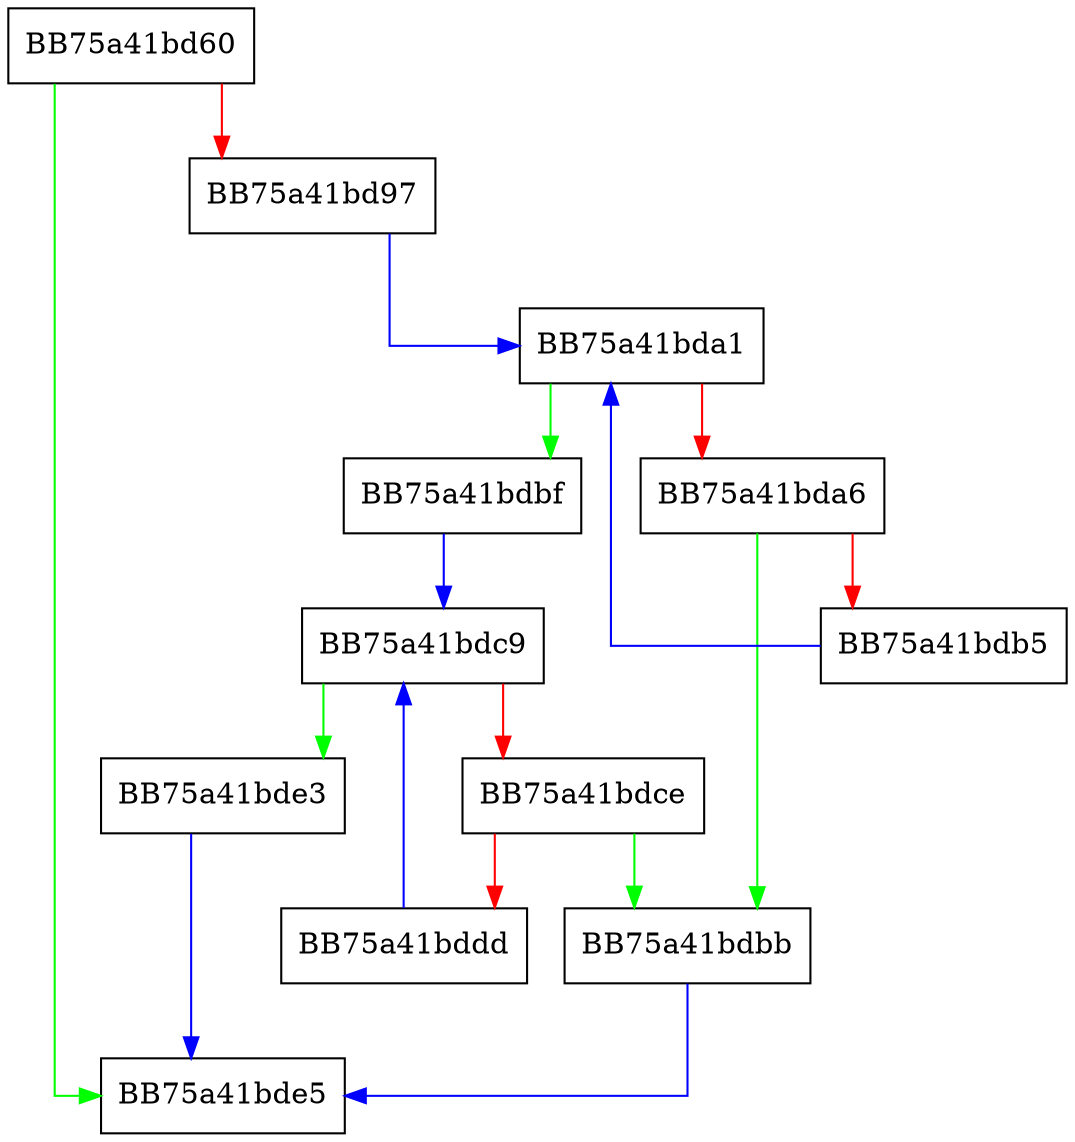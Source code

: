 digraph DoBackupAll {
  node [shape="box"];
  graph [splines=ortho];
  BB75a41bd60 -> BB75a41bde5 [color="green"];
  BB75a41bd60 -> BB75a41bd97 [color="red"];
  BB75a41bd97 -> BB75a41bda1 [color="blue"];
  BB75a41bda1 -> BB75a41bdbf [color="green"];
  BB75a41bda1 -> BB75a41bda6 [color="red"];
  BB75a41bda6 -> BB75a41bdbb [color="green"];
  BB75a41bda6 -> BB75a41bdb5 [color="red"];
  BB75a41bdb5 -> BB75a41bda1 [color="blue"];
  BB75a41bdbb -> BB75a41bde5 [color="blue"];
  BB75a41bdbf -> BB75a41bdc9 [color="blue"];
  BB75a41bdc9 -> BB75a41bde3 [color="green"];
  BB75a41bdc9 -> BB75a41bdce [color="red"];
  BB75a41bdce -> BB75a41bdbb [color="green"];
  BB75a41bdce -> BB75a41bddd [color="red"];
  BB75a41bddd -> BB75a41bdc9 [color="blue"];
  BB75a41bde3 -> BB75a41bde5 [color="blue"];
}